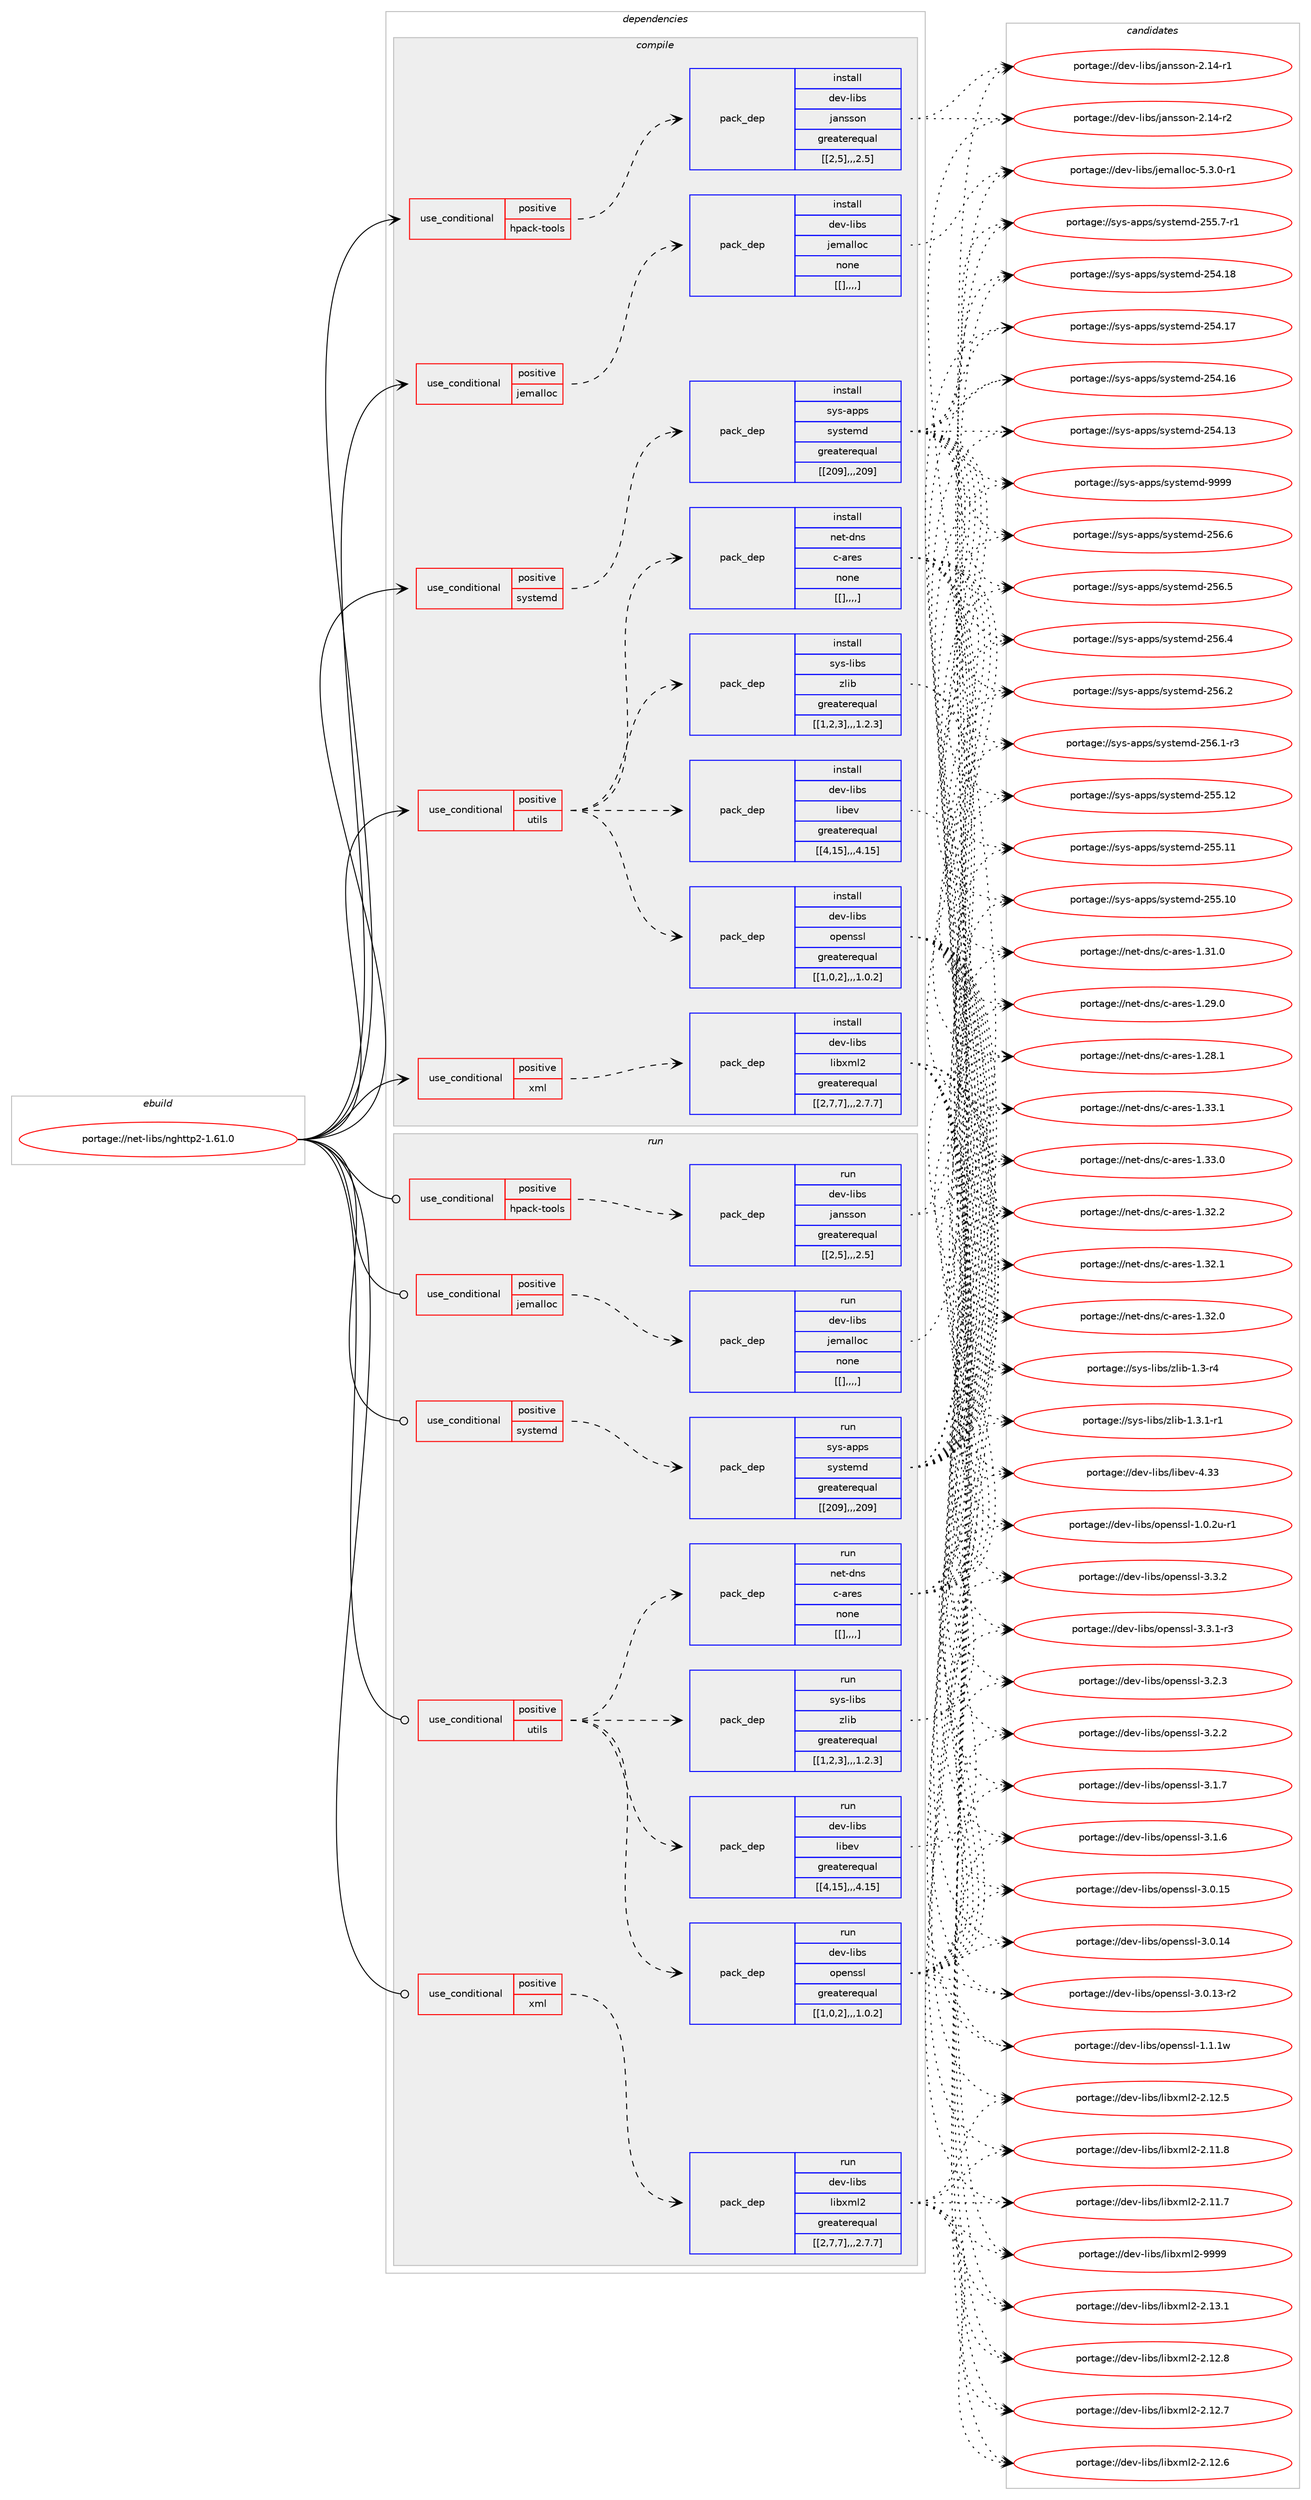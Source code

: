 digraph prolog {

# *************
# Graph options
# *************

newrank=true;
concentrate=true;
compound=true;
graph [rankdir=LR,fontname=Helvetica,fontsize=10,ranksep=1.5];#, ranksep=2.5, nodesep=0.2];
edge  [arrowhead=vee];
node  [fontname=Helvetica,fontsize=10];

# **********
# The ebuild
# **********

subgraph cluster_leftcol {
color=gray;
label=<<i>ebuild</i>>;
id [label="portage://net-libs/nghttp2-1.61.0", color=red, width=4, href="../net-libs/nghttp2-1.61.0.svg"];
}

# ****************
# The dependencies
# ****************

subgraph cluster_midcol {
color=gray;
label=<<i>dependencies</i>>;
subgraph cluster_compile {
fillcolor="#eeeeee";
style=filled;
label=<<i>compile</i>>;
subgraph cond2994 {
dependency7720 [label=<<TABLE BORDER="0" CELLBORDER="1" CELLSPACING="0" CELLPADDING="4"><TR><TD ROWSPAN="3" CELLPADDING="10">use_conditional</TD></TR><TR><TD>positive</TD></TR><TR><TD>hpack-tools</TD></TR></TABLE>>, shape=none, color=red];
subgraph pack4711 {
dependency7721 [label=<<TABLE BORDER="0" CELLBORDER="1" CELLSPACING="0" CELLPADDING="4" WIDTH="220"><TR><TD ROWSPAN="6" CELLPADDING="30">pack_dep</TD></TR><TR><TD WIDTH="110">install</TD></TR><TR><TD>dev-libs</TD></TR><TR><TD>jansson</TD></TR><TR><TD>greaterequal</TD></TR><TR><TD>[[2,5],,,2.5]</TD></TR></TABLE>>, shape=none, color=blue];
}
dependency7720:e -> dependency7721:w [weight=20,style="dashed",arrowhead="vee"];
}
id:e -> dependency7720:w [weight=20,style="solid",arrowhead="vee"];
subgraph cond2995 {
dependency7722 [label=<<TABLE BORDER="0" CELLBORDER="1" CELLSPACING="0" CELLPADDING="4"><TR><TD ROWSPAN="3" CELLPADDING="10">use_conditional</TD></TR><TR><TD>positive</TD></TR><TR><TD>jemalloc</TD></TR></TABLE>>, shape=none, color=red];
subgraph pack4712 {
dependency7723 [label=<<TABLE BORDER="0" CELLBORDER="1" CELLSPACING="0" CELLPADDING="4" WIDTH="220"><TR><TD ROWSPAN="6" CELLPADDING="30">pack_dep</TD></TR><TR><TD WIDTH="110">install</TD></TR><TR><TD>dev-libs</TD></TR><TR><TD>jemalloc</TD></TR><TR><TD>none</TD></TR><TR><TD>[[],,,,]</TD></TR></TABLE>>, shape=none, color=blue];
}
dependency7722:e -> dependency7723:w [weight=20,style="dashed",arrowhead="vee"];
}
id:e -> dependency7722:w [weight=20,style="solid",arrowhead="vee"];
subgraph cond2996 {
dependency7724 [label=<<TABLE BORDER="0" CELLBORDER="1" CELLSPACING="0" CELLPADDING="4"><TR><TD ROWSPAN="3" CELLPADDING="10">use_conditional</TD></TR><TR><TD>positive</TD></TR><TR><TD>systemd</TD></TR></TABLE>>, shape=none, color=red];
subgraph pack4713 {
dependency7725 [label=<<TABLE BORDER="0" CELLBORDER="1" CELLSPACING="0" CELLPADDING="4" WIDTH="220"><TR><TD ROWSPAN="6" CELLPADDING="30">pack_dep</TD></TR><TR><TD WIDTH="110">install</TD></TR><TR><TD>sys-apps</TD></TR><TR><TD>systemd</TD></TR><TR><TD>greaterequal</TD></TR><TR><TD>[[209],,,209]</TD></TR></TABLE>>, shape=none, color=blue];
}
dependency7724:e -> dependency7725:w [weight=20,style="dashed",arrowhead="vee"];
}
id:e -> dependency7724:w [weight=20,style="solid",arrowhead="vee"];
subgraph cond2997 {
dependency7726 [label=<<TABLE BORDER="0" CELLBORDER="1" CELLSPACING="0" CELLPADDING="4"><TR><TD ROWSPAN="3" CELLPADDING="10">use_conditional</TD></TR><TR><TD>positive</TD></TR><TR><TD>utils</TD></TR></TABLE>>, shape=none, color=red];
subgraph pack4714 {
dependency7727 [label=<<TABLE BORDER="0" CELLBORDER="1" CELLSPACING="0" CELLPADDING="4" WIDTH="220"><TR><TD ROWSPAN="6" CELLPADDING="30">pack_dep</TD></TR><TR><TD WIDTH="110">install</TD></TR><TR><TD>dev-libs</TD></TR><TR><TD>openssl</TD></TR><TR><TD>greaterequal</TD></TR><TR><TD>[[1,0,2],,,1.0.2]</TD></TR></TABLE>>, shape=none, color=blue];
}
dependency7726:e -> dependency7727:w [weight=20,style="dashed",arrowhead="vee"];
subgraph pack4715 {
dependency7728 [label=<<TABLE BORDER="0" CELLBORDER="1" CELLSPACING="0" CELLPADDING="4" WIDTH="220"><TR><TD ROWSPAN="6" CELLPADDING="30">pack_dep</TD></TR><TR><TD WIDTH="110">install</TD></TR><TR><TD>dev-libs</TD></TR><TR><TD>libev</TD></TR><TR><TD>greaterequal</TD></TR><TR><TD>[[4,15],,,4.15]</TD></TR></TABLE>>, shape=none, color=blue];
}
dependency7726:e -> dependency7728:w [weight=20,style="dashed",arrowhead="vee"];
subgraph pack4716 {
dependency7729 [label=<<TABLE BORDER="0" CELLBORDER="1" CELLSPACING="0" CELLPADDING="4" WIDTH="220"><TR><TD ROWSPAN="6" CELLPADDING="30">pack_dep</TD></TR><TR><TD WIDTH="110">install</TD></TR><TR><TD>sys-libs</TD></TR><TR><TD>zlib</TD></TR><TR><TD>greaterequal</TD></TR><TR><TD>[[1,2,3],,,1.2.3]</TD></TR></TABLE>>, shape=none, color=blue];
}
dependency7726:e -> dependency7729:w [weight=20,style="dashed",arrowhead="vee"];
subgraph pack4717 {
dependency7730 [label=<<TABLE BORDER="0" CELLBORDER="1" CELLSPACING="0" CELLPADDING="4" WIDTH="220"><TR><TD ROWSPAN="6" CELLPADDING="30">pack_dep</TD></TR><TR><TD WIDTH="110">install</TD></TR><TR><TD>net-dns</TD></TR><TR><TD>c-ares</TD></TR><TR><TD>none</TD></TR><TR><TD>[[],,,,]</TD></TR></TABLE>>, shape=none, color=blue];
}
dependency7726:e -> dependency7730:w [weight=20,style="dashed",arrowhead="vee"];
}
id:e -> dependency7726:w [weight=20,style="solid",arrowhead="vee"];
subgraph cond2998 {
dependency7731 [label=<<TABLE BORDER="0" CELLBORDER="1" CELLSPACING="0" CELLPADDING="4"><TR><TD ROWSPAN="3" CELLPADDING="10">use_conditional</TD></TR><TR><TD>positive</TD></TR><TR><TD>xml</TD></TR></TABLE>>, shape=none, color=red];
subgraph pack4718 {
dependency7732 [label=<<TABLE BORDER="0" CELLBORDER="1" CELLSPACING="0" CELLPADDING="4" WIDTH="220"><TR><TD ROWSPAN="6" CELLPADDING="30">pack_dep</TD></TR><TR><TD WIDTH="110">install</TD></TR><TR><TD>dev-libs</TD></TR><TR><TD>libxml2</TD></TR><TR><TD>greaterequal</TD></TR><TR><TD>[[2,7,7],,,2.7.7]</TD></TR></TABLE>>, shape=none, color=blue];
}
dependency7731:e -> dependency7732:w [weight=20,style="dashed",arrowhead="vee"];
}
id:e -> dependency7731:w [weight=20,style="solid",arrowhead="vee"];
}
subgraph cluster_compileandrun {
fillcolor="#eeeeee";
style=filled;
label=<<i>compile and run</i>>;
}
subgraph cluster_run {
fillcolor="#eeeeee";
style=filled;
label=<<i>run</i>>;
subgraph cond2999 {
dependency7733 [label=<<TABLE BORDER="0" CELLBORDER="1" CELLSPACING="0" CELLPADDING="4"><TR><TD ROWSPAN="3" CELLPADDING="10">use_conditional</TD></TR><TR><TD>positive</TD></TR><TR><TD>hpack-tools</TD></TR></TABLE>>, shape=none, color=red];
subgraph pack4719 {
dependency7734 [label=<<TABLE BORDER="0" CELLBORDER="1" CELLSPACING="0" CELLPADDING="4" WIDTH="220"><TR><TD ROWSPAN="6" CELLPADDING="30">pack_dep</TD></TR><TR><TD WIDTH="110">run</TD></TR><TR><TD>dev-libs</TD></TR><TR><TD>jansson</TD></TR><TR><TD>greaterequal</TD></TR><TR><TD>[[2,5],,,2.5]</TD></TR></TABLE>>, shape=none, color=blue];
}
dependency7733:e -> dependency7734:w [weight=20,style="dashed",arrowhead="vee"];
}
id:e -> dependency7733:w [weight=20,style="solid",arrowhead="odot"];
subgraph cond3000 {
dependency7735 [label=<<TABLE BORDER="0" CELLBORDER="1" CELLSPACING="0" CELLPADDING="4"><TR><TD ROWSPAN="3" CELLPADDING="10">use_conditional</TD></TR><TR><TD>positive</TD></TR><TR><TD>jemalloc</TD></TR></TABLE>>, shape=none, color=red];
subgraph pack4720 {
dependency7736 [label=<<TABLE BORDER="0" CELLBORDER="1" CELLSPACING="0" CELLPADDING="4" WIDTH="220"><TR><TD ROWSPAN="6" CELLPADDING="30">pack_dep</TD></TR><TR><TD WIDTH="110">run</TD></TR><TR><TD>dev-libs</TD></TR><TR><TD>jemalloc</TD></TR><TR><TD>none</TD></TR><TR><TD>[[],,,,]</TD></TR></TABLE>>, shape=none, color=blue];
}
dependency7735:e -> dependency7736:w [weight=20,style="dashed",arrowhead="vee"];
}
id:e -> dependency7735:w [weight=20,style="solid",arrowhead="odot"];
subgraph cond3001 {
dependency7737 [label=<<TABLE BORDER="0" CELLBORDER="1" CELLSPACING="0" CELLPADDING="4"><TR><TD ROWSPAN="3" CELLPADDING="10">use_conditional</TD></TR><TR><TD>positive</TD></TR><TR><TD>systemd</TD></TR></TABLE>>, shape=none, color=red];
subgraph pack4721 {
dependency7738 [label=<<TABLE BORDER="0" CELLBORDER="1" CELLSPACING="0" CELLPADDING="4" WIDTH="220"><TR><TD ROWSPAN="6" CELLPADDING="30">pack_dep</TD></TR><TR><TD WIDTH="110">run</TD></TR><TR><TD>sys-apps</TD></TR><TR><TD>systemd</TD></TR><TR><TD>greaterequal</TD></TR><TR><TD>[[209],,,209]</TD></TR></TABLE>>, shape=none, color=blue];
}
dependency7737:e -> dependency7738:w [weight=20,style="dashed",arrowhead="vee"];
}
id:e -> dependency7737:w [weight=20,style="solid",arrowhead="odot"];
subgraph cond3002 {
dependency7739 [label=<<TABLE BORDER="0" CELLBORDER="1" CELLSPACING="0" CELLPADDING="4"><TR><TD ROWSPAN="3" CELLPADDING="10">use_conditional</TD></TR><TR><TD>positive</TD></TR><TR><TD>utils</TD></TR></TABLE>>, shape=none, color=red];
subgraph pack4722 {
dependency7740 [label=<<TABLE BORDER="0" CELLBORDER="1" CELLSPACING="0" CELLPADDING="4" WIDTH="220"><TR><TD ROWSPAN="6" CELLPADDING="30">pack_dep</TD></TR><TR><TD WIDTH="110">run</TD></TR><TR><TD>dev-libs</TD></TR><TR><TD>openssl</TD></TR><TR><TD>greaterequal</TD></TR><TR><TD>[[1,0,2],,,1.0.2]</TD></TR></TABLE>>, shape=none, color=blue];
}
dependency7739:e -> dependency7740:w [weight=20,style="dashed",arrowhead="vee"];
subgraph pack4723 {
dependency7741 [label=<<TABLE BORDER="0" CELLBORDER="1" CELLSPACING="0" CELLPADDING="4" WIDTH="220"><TR><TD ROWSPAN="6" CELLPADDING="30">pack_dep</TD></TR><TR><TD WIDTH="110">run</TD></TR><TR><TD>dev-libs</TD></TR><TR><TD>libev</TD></TR><TR><TD>greaterequal</TD></TR><TR><TD>[[4,15],,,4.15]</TD></TR></TABLE>>, shape=none, color=blue];
}
dependency7739:e -> dependency7741:w [weight=20,style="dashed",arrowhead="vee"];
subgraph pack4724 {
dependency7742 [label=<<TABLE BORDER="0" CELLBORDER="1" CELLSPACING="0" CELLPADDING="4" WIDTH="220"><TR><TD ROWSPAN="6" CELLPADDING="30">pack_dep</TD></TR><TR><TD WIDTH="110">run</TD></TR><TR><TD>sys-libs</TD></TR><TR><TD>zlib</TD></TR><TR><TD>greaterequal</TD></TR><TR><TD>[[1,2,3],,,1.2.3]</TD></TR></TABLE>>, shape=none, color=blue];
}
dependency7739:e -> dependency7742:w [weight=20,style="dashed",arrowhead="vee"];
subgraph pack4725 {
dependency7743 [label=<<TABLE BORDER="0" CELLBORDER="1" CELLSPACING="0" CELLPADDING="4" WIDTH="220"><TR><TD ROWSPAN="6" CELLPADDING="30">pack_dep</TD></TR><TR><TD WIDTH="110">run</TD></TR><TR><TD>net-dns</TD></TR><TR><TD>c-ares</TD></TR><TR><TD>none</TD></TR><TR><TD>[[],,,,]</TD></TR></TABLE>>, shape=none, color=blue];
}
dependency7739:e -> dependency7743:w [weight=20,style="dashed",arrowhead="vee"];
}
id:e -> dependency7739:w [weight=20,style="solid",arrowhead="odot"];
subgraph cond3003 {
dependency7744 [label=<<TABLE BORDER="0" CELLBORDER="1" CELLSPACING="0" CELLPADDING="4"><TR><TD ROWSPAN="3" CELLPADDING="10">use_conditional</TD></TR><TR><TD>positive</TD></TR><TR><TD>xml</TD></TR></TABLE>>, shape=none, color=red];
subgraph pack4726 {
dependency7745 [label=<<TABLE BORDER="0" CELLBORDER="1" CELLSPACING="0" CELLPADDING="4" WIDTH="220"><TR><TD ROWSPAN="6" CELLPADDING="30">pack_dep</TD></TR><TR><TD WIDTH="110">run</TD></TR><TR><TD>dev-libs</TD></TR><TR><TD>libxml2</TD></TR><TR><TD>greaterequal</TD></TR><TR><TD>[[2,7,7],,,2.7.7]</TD></TR></TABLE>>, shape=none, color=blue];
}
dependency7744:e -> dependency7745:w [weight=20,style="dashed",arrowhead="vee"];
}
id:e -> dependency7744:w [weight=20,style="solid",arrowhead="odot"];
}
}

# **************
# The candidates
# **************

subgraph cluster_choices {
rank=same;
color=gray;
label=<<i>candidates</i>>;

subgraph choice4711 {
color=black;
nodesep=1;
choice1001011184510810598115471069711011511511111045504649524511450 [label="portage://dev-libs/jansson-2.14-r2", color=red, width=4,href="../dev-libs/jansson-2.14-r2.svg"];
choice1001011184510810598115471069711011511511111045504649524511449 [label="portage://dev-libs/jansson-2.14-r1", color=red, width=4,href="../dev-libs/jansson-2.14-r1.svg"];
dependency7721:e -> choice1001011184510810598115471069711011511511111045504649524511450:w [style=dotted,weight="100"];
dependency7721:e -> choice1001011184510810598115471069711011511511111045504649524511449:w [style=dotted,weight="100"];
}
subgraph choice4712 {
color=black;
nodesep=1;
choice10010111845108105981154710610110997108108111994553465146484511449 [label="portage://dev-libs/jemalloc-5.3.0-r1", color=red, width=4,href="../dev-libs/jemalloc-5.3.0-r1.svg"];
dependency7723:e -> choice10010111845108105981154710610110997108108111994553465146484511449:w [style=dotted,weight="100"];
}
subgraph choice4713 {
color=black;
nodesep=1;
choice1151211154597112112115471151211151161011091004557575757 [label="portage://sys-apps/systemd-9999", color=red, width=4,href="../sys-apps/systemd-9999.svg"];
choice115121115459711211211547115121115116101109100455053544654 [label="portage://sys-apps/systemd-256.6", color=red, width=4,href="../sys-apps/systemd-256.6.svg"];
choice115121115459711211211547115121115116101109100455053544653 [label="portage://sys-apps/systemd-256.5", color=red, width=4,href="../sys-apps/systemd-256.5.svg"];
choice115121115459711211211547115121115116101109100455053544652 [label="portage://sys-apps/systemd-256.4", color=red, width=4,href="../sys-apps/systemd-256.4.svg"];
choice115121115459711211211547115121115116101109100455053544650 [label="portage://sys-apps/systemd-256.2", color=red, width=4,href="../sys-apps/systemd-256.2.svg"];
choice1151211154597112112115471151211151161011091004550535446494511451 [label="portage://sys-apps/systemd-256.1-r3", color=red, width=4,href="../sys-apps/systemd-256.1-r3.svg"];
choice11512111545971121121154711512111511610110910045505353464950 [label="portage://sys-apps/systemd-255.12", color=red, width=4,href="../sys-apps/systemd-255.12.svg"];
choice11512111545971121121154711512111511610110910045505353464949 [label="portage://sys-apps/systemd-255.11", color=red, width=4,href="../sys-apps/systemd-255.11.svg"];
choice11512111545971121121154711512111511610110910045505353464948 [label="portage://sys-apps/systemd-255.10", color=red, width=4,href="../sys-apps/systemd-255.10.svg"];
choice1151211154597112112115471151211151161011091004550535346554511449 [label="portage://sys-apps/systemd-255.7-r1", color=red, width=4,href="../sys-apps/systemd-255.7-r1.svg"];
choice11512111545971121121154711512111511610110910045505352464956 [label="portage://sys-apps/systemd-254.18", color=red, width=4,href="../sys-apps/systemd-254.18.svg"];
choice11512111545971121121154711512111511610110910045505352464955 [label="portage://sys-apps/systemd-254.17", color=red, width=4,href="../sys-apps/systemd-254.17.svg"];
choice11512111545971121121154711512111511610110910045505352464954 [label="portage://sys-apps/systemd-254.16", color=red, width=4,href="../sys-apps/systemd-254.16.svg"];
choice11512111545971121121154711512111511610110910045505352464951 [label="portage://sys-apps/systemd-254.13", color=red, width=4,href="../sys-apps/systemd-254.13.svg"];
dependency7725:e -> choice1151211154597112112115471151211151161011091004557575757:w [style=dotted,weight="100"];
dependency7725:e -> choice115121115459711211211547115121115116101109100455053544654:w [style=dotted,weight="100"];
dependency7725:e -> choice115121115459711211211547115121115116101109100455053544653:w [style=dotted,weight="100"];
dependency7725:e -> choice115121115459711211211547115121115116101109100455053544652:w [style=dotted,weight="100"];
dependency7725:e -> choice115121115459711211211547115121115116101109100455053544650:w [style=dotted,weight="100"];
dependency7725:e -> choice1151211154597112112115471151211151161011091004550535446494511451:w [style=dotted,weight="100"];
dependency7725:e -> choice11512111545971121121154711512111511610110910045505353464950:w [style=dotted,weight="100"];
dependency7725:e -> choice11512111545971121121154711512111511610110910045505353464949:w [style=dotted,weight="100"];
dependency7725:e -> choice11512111545971121121154711512111511610110910045505353464948:w [style=dotted,weight="100"];
dependency7725:e -> choice1151211154597112112115471151211151161011091004550535346554511449:w [style=dotted,weight="100"];
dependency7725:e -> choice11512111545971121121154711512111511610110910045505352464956:w [style=dotted,weight="100"];
dependency7725:e -> choice11512111545971121121154711512111511610110910045505352464955:w [style=dotted,weight="100"];
dependency7725:e -> choice11512111545971121121154711512111511610110910045505352464954:w [style=dotted,weight="100"];
dependency7725:e -> choice11512111545971121121154711512111511610110910045505352464951:w [style=dotted,weight="100"];
}
subgraph choice4714 {
color=black;
nodesep=1;
choice100101118451081059811547111112101110115115108455146514650 [label="portage://dev-libs/openssl-3.3.2", color=red, width=4,href="../dev-libs/openssl-3.3.2.svg"];
choice1001011184510810598115471111121011101151151084551465146494511451 [label="portage://dev-libs/openssl-3.3.1-r3", color=red, width=4,href="../dev-libs/openssl-3.3.1-r3.svg"];
choice100101118451081059811547111112101110115115108455146504651 [label="portage://dev-libs/openssl-3.2.3", color=red, width=4,href="../dev-libs/openssl-3.2.3.svg"];
choice100101118451081059811547111112101110115115108455146504650 [label="portage://dev-libs/openssl-3.2.2", color=red, width=4,href="../dev-libs/openssl-3.2.2.svg"];
choice100101118451081059811547111112101110115115108455146494655 [label="portage://dev-libs/openssl-3.1.7", color=red, width=4,href="../dev-libs/openssl-3.1.7.svg"];
choice100101118451081059811547111112101110115115108455146494654 [label="portage://dev-libs/openssl-3.1.6", color=red, width=4,href="../dev-libs/openssl-3.1.6.svg"];
choice10010111845108105981154711111210111011511510845514648464953 [label="portage://dev-libs/openssl-3.0.15", color=red, width=4,href="../dev-libs/openssl-3.0.15.svg"];
choice10010111845108105981154711111210111011511510845514648464952 [label="portage://dev-libs/openssl-3.0.14", color=red, width=4,href="../dev-libs/openssl-3.0.14.svg"];
choice100101118451081059811547111112101110115115108455146484649514511450 [label="portage://dev-libs/openssl-3.0.13-r2", color=red, width=4,href="../dev-libs/openssl-3.0.13-r2.svg"];
choice100101118451081059811547111112101110115115108454946494649119 [label="portage://dev-libs/openssl-1.1.1w", color=red, width=4,href="../dev-libs/openssl-1.1.1w.svg"];
choice1001011184510810598115471111121011101151151084549464846501174511449 [label="portage://dev-libs/openssl-1.0.2u-r1", color=red, width=4,href="../dev-libs/openssl-1.0.2u-r1.svg"];
dependency7727:e -> choice100101118451081059811547111112101110115115108455146514650:w [style=dotted,weight="100"];
dependency7727:e -> choice1001011184510810598115471111121011101151151084551465146494511451:w [style=dotted,weight="100"];
dependency7727:e -> choice100101118451081059811547111112101110115115108455146504651:w [style=dotted,weight="100"];
dependency7727:e -> choice100101118451081059811547111112101110115115108455146504650:w [style=dotted,weight="100"];
dependency7727:e -> choice100101118451081059811547111112101110115115108455146494655:w [style=dotted,weight="100"];
dependency7727:e -> choice100101118451081059811547111112101110115115108455146494654:w [style=dotted,weight="100"];
dependency7727:e -> choice10010111845108105981154711111210111011511510845514648464953:w [style=dotted,weight="100"];
dependency7727:e -> choice10010111845108105981154711111210111011511510845514648464952:w [style=dotted,weight="100"];
dependency7727:e -> choice100101118451081059811547111112101110115115108455146484649514511450:w [style=dotted,weight="100"];
dependency7727:e -> choice100101118451081059811547111112101110115115108454946494649119:w [style=dotted,weight="100"];
dependency7727:e -> choice1001011184510810598115471111121011101151151084549464846501174511449:w [style=dotted,weight="100"];
}
subgraph choice4715 {
color=black;
nodesep=1;
choice100101118451081059811547108105981011184552465151 [label="portage://dev-libs/libev-4.33", color=red, width=4,href="../dev-libs/libev-4.33.svg"];
dependency7728:e -> choice100101118451081059811547108105981011184552465151:w [style=dotted,weight="100"];
}
subgraph choice4716 {
color=black;
nodesep=1;
choice115121115451081059811547122108105984549465146494511449 [label="portage://sys-libs/zlib-1.3.1-r1", color=red, width=4,href="../sys-libs/zlib-1.3.1-r1.svg"];
choice11512111545108105981154712210810598454946514511452 [label="portage://sys-libs/zlib-1.3-r4", color=red, width=4,href="../sys-libs/zlib-1.3-r4.svg"];
dependency7729:e -> choice115121115451081059811547122108105984549465146494511449:w [style=dotted,weight="100"];
dependency7729:e -> choice11512111545108105981154712210810598454946514511452:w [style=dotted,weight="100"];
}
subgraph choice4717 {
color=black;
nodesep=1;
choice110101116451001101154799459711410111545494651514649 [label="portage://net-dns/c-ares-1.33.1", color=red, width=4,href="../net-dns/c-ares-1.33.1.svg"];
choice110101116451001101154799459711410111545494651514648 [label="portage://net-dns/c-ares-1.33.0", color=red, width=4,href="../net-dns/c-ares-1.33.0.svg"];
choice110101116451001101154799459711410111545494651504650 [label="portage://net-dns/c-ares-1.32.2", color=red, width=4,href="../net-dns/c-ares-1.32.2.svg"];
choice110101116451001101154799459711410111545494651504649 [label="portage://net-dns/c-ares-1.32.1", color=red, width=4,href="../net-dns/c-ares-1.32.1.svg"];
choice110101116451001101154799459711410111545494651504648 [label="portage://net-dns/c-ares-1.32.0", color=red, width=4,href="../net-dns/c-ares-1.32.0.svg"];
choice110101116451001101154799459711410111545494651494648 [label="portage://net-dns/c-ares-1.31.0", color=red, width=4,href="../net-dns/c-ares-1.31.0.svg"];
choice110101116451001101154799459711410111545494650574648 [label="portage://net-dns/c-ares-1.29.0", color=red, width=4,href="../net-dns/c-ares-1.29.0.svg"];
choice110101116451001101154799459711410111545494650564649 [label="portage://net-dns/c-ares-1.28.1", color=red, width=4,href="../net-dns/c-ares-1.28.1.svg"];
dependency7730:e -> choice110101116451001101154799459711410111545494651514649:w [style=dotted,weight="100"];
dependency7730:e -> choice110101116451001101154799459711410111545494651514648:w [style=dotted,weight="100"];
dependency7730:e -> choice110101116451001101154799459711410111545494651504650:w [style=dotted,weight="100"];
dependency7730:e -> choice110101116451001101154799459711410111545494651504649:w [style=dotted,weight="100"];
dependency7730:e -> choice110101116451001101154799459711410111545494651504648:w [style=dotted,weight="100"];
dependency7730:e -> choice110101116451001101154799459711410111545494651494648:w [style=dotted,weight="100"];
dependency7730:e -> choice110101116451001101154799459711410111545494650574648:w [style=dotted,weight="100"];
dependency7730:e -> choice110101116451001101154799459711410111545494650564649:w [style=dotted,weight="100"];
}
subgraph choice4718 {
color=black;
nodesep=1;
choice10010111845108105981154710810598120109108504557575757 [label="portage://dev-libs/libxml2-9999", color=red, width=4,href="../dev-libs/libxml2-9999.svg"];
choice100101118451081059811547108105981201091085045504649514649 [label="portage://dev-libs/libxml2-2.13.1", color=red, width=4,href="../dev-libs/libxml2-2.13.1.svg"];
choice100101118451081059811547108105981201091085045504649504656 [label="portage://dev-libs/libxml2-2.12.8", color=red, width=4,href="../dev-libs/libxml2-2.12.8.svg"];
choice100101118451081059811547108105981201091085045504649504655 [label="portage://dev-libs/libxml2-2.12.7", color=red, width=4,href="../dev-libs/libxml2-2.12.7.svg"];
choice100101118451081059811547108105981201091085045504649504654 [label="portage://dev-libs/libxml2-2.12.6", color=red, width=4,href="../dev-libs/libxml2-2.12.6.svg"];
choice100101118451081059811547108105981201091085045504649504653 [label="portage://dev-libs/libxml2-2.12.5", color=red, width=4,href="../dev-libs/libxml2-2.12.5.svg"];
choice100101118451081059811547108105981201091085045504649494656 [label="portage://dev-libs/libxml2-2.11.8", color=red, width=4,href="../dev-libs/libxml2-2.11.8.svg"];
choice100101118451081059811547108105981201091085045504649494655 [label="portage://dev-libs/libxml2-2.11.7", color=red, width=4,href="../dev-libs/libxml2-2.11.7.svg"];
dependency7732:e -> choice10010111845108105981154710810598120109108504557575757:w [style=dotted,weight="100"];
dependency7732:e -> choice100101118451081059811547108105981201091085045504649514649:w [style=dotted,weight="100"];
dependency7732:e -> choice100101118451081059811547108105981201091085045504649504656:w [style=dotted,weight="100"];
dependency7732:e -> choice100101118451081059811547108105981201091085045504649504655:w [style=dotted,weight="100"];
dependency7732:e -> choice100101118451081059811547108105981201091085045504649504654:w [style=dotted,weight="100"];
dependency7732:e -> choice100101118451081059811547108105981201091085045504649504653:w [style=dotted,weight="100"];
dependency7732:e -> choice100101118451081059811547108105981201091085045504649494656:w [style=dotted,weight="100"];
dependency7732:e -> choice100101118451081059811547108105981201091085045504649494655:w [style=dotted,weight="100"];
}
subgraph choice4719 {
color=black;
nodesep=1;
choice1001011184510810598115471069711011511511111045504649524511450 [label="portage://dev-libs/jansson-2.14-r2", color=red, width=4,href="../dev-libs/jansson-2.14-r2.svg"];
choice1001011184510810598115471069711011511511111045504649524511449 [label="portage://dev-libs/jansson-2.14-r1", color=red, width=4,href="../dev-libs/jansson-2.14-r1.svg"];
dependency7734:e -> choice1001011184510810598115471069711011511511111045504649524511450:w [style=dotted,weight="100"];
dependency7734:e -> choice1001011184510810598115471069711011511511111045504649524511449:w [style=dotted,weight="100"];
}
subgraph choice4720 {
color=black;
nodesep=1;
choice10010111845108105981154710610110997108108111994553465146484511449 [label="portage://dev-libs/jemalloc-5.3.0-r1", color=red, width=4,href="../dev-libs/jemalloc-5.3.0-r1.svg"];
dependency7736:e -> choice10010111845108105981154710610110997108108111994553465146484511449:w [style=dotted,weight="100"];
}
subgraph choice4721 {
color=black;
nodesep=1;
choice1151211154597112112115471151211151161011091004557575757 [label="portage://sys-apps/systemd-9999", color=red, width=4,href="../sys-apps/systemd-9999.svg"];
choice115121115459711211211547115121115116101109100455053544654 [label="portage://sys-apps/systemd-256.6", color=red, width=4,href="../sys-apps/systemd-256.6.svg"];
choice115121115459711211211547115121115116101109100455053544653 [label="portage://sys-apps/systemd-256.5", color=red, width=4,href="../sys-apps/systemd-256.5.svg"];
choice115121115459711211211547115121115116101109100455053544652 [label="portage://sys-apps/systemd-256.4", color=red, width=4,href="../sys-apps/systemd-256.4.svg"];
choice115121115459711211211547115121115116101109100455053544650 [label="portage://sys-apps/systemd-256.2", color=red, width=4,href="../sys-apps/systemd-256.2.svg"];
choice1151211154597112112115471151211151161011091004550535446494511451 [label="portage://sys-apps/systemd-256.1-r3", color=red, width=4,href="../sys-apps/systemd-256.1-r3.svg"];
choice11512111545971121121154711512111511610110910045505353464950 [label="portage://sys-apps/systemd-255.12", color=red, width=4,href="../sys-apps/systemd-255.12.svg"];
choice11512111545971121121154711512111511610110910045505353464949 [label="portage://sys-apps/systemd-255.11", color=red, width=4,href="../sys-apps/systemd-255.11.svg"];
choice11512111545971121121154711512111511610110910045505353464948 [label="portage://sys-apps/systemd-255.10", color=red, width=4,href="../sys-apps/systemd-255.10.svg"];
choice1151211154597112112115471151211151161011091004550535346554511449 [label="portage://sys-apps/systemd-255.7-r1", color=red, width=4,href="../sys-apps/systemd-255.7-r1.svg"];
choice11512111545971121121154711512111511610110910045505352464956 [label="portage://sys-apps/systemd-254.18", color=red, width=4,href="../sys-apps/systemd-254.18.svg"];
choice11512111545971121121154711512111511610110910045505352464955 [label="portage://sys-apps/systemd-254.17", color=red, width=4,href="../sys-apps/systemd-254.17.svg"];
choice11512111545971121121154711512111511610110910045505352464954 [label="portage://sys-apps/systemd-254.16", color=red, width=4,href="../sys-apps/systemd-254.16.svg"];
choice11512111545971121121154711512111511610110910045505352464951 [label="portage://sys-apps/systemd-254.13", color=red, width=4,href="../sys-apps/systemd-254.13.svg"];
dependency7738:e -> choice1151211154597112112115471151211151161011091004557575757:w [style=dotted,weight="100"];
dependency7738:e -> choice115121115459711211211547115121115116101109100455053544654:w [style=dotted,weight="100"];
dependency7738:e -> choice115121115459711211211547115121115116101109100455053544653:w [style=dotted,weight="100"];
dependency7738:e -> choice115121115459711211211547115121115116101109100455053544652:w [style=dotted,weight="100"];
dependency7738:e -> choice115121115459711211211547115121115116101109100455053544650:w [style=dotted,weight="100"];
dependency7738:e -> choice1151211154597112112115471151211151161011091004550535446494511451:w [style=dotted,weight="100"];
dependency7738:e -> choice11512111545971121121154711512111511610110910045505353464950:w [style=dotted,weight="100"];
dependency7738:e -> choice11512111545971121121154711512111511610110910045505353464949:w [style=dotted,weight="100"];
dependency7738:e -> choice11512111545971121121154711512111511610110910045505353464948:w [style=dotted,weight="100"];
dependency7738:e -> choice1151211154597112112115471151211151161011091004550535346554511449:w [style=dotted,weight="100"];
dependency7738:e -> choice11512111545971121121154711512111511610110910045505352464956:w [style=dotted,weight="100"];
dependency7738:e -> choice11512111545971121121154711512111511610110910045505352464955:w [style=dotted,weight="100"];
dependency7738:e -> choice11512111545971121121154711512111511610110910045505352464954:w [style=dotted,weight="100"];
dependency7738:e -> choice11512111545971121121154711512111511610110910045505352464951:w [style=dotted,weight="100"];
}
subgraph choice4722 {
color=black;
nodesep=1;
choice100101118451081059811547111112101110115115108455146514650 [label="portage://dev-libs/openssl-3.3.2", color=red, width=4,href="../dev-libs/openssl-3.3.2.svg"];
choice1001011184510810598115471111121011101151151084551465146494511451 [label="portage://dev-libs/openssl-3.3.1-r3", color=red, width=4,href="../dev-libs/openssl-3.3.1-r3.svg"];
choice100101118451081059811547111112101110115115108455146504651 [label="portage://dev-libs/openssl-3.2.3", color=red, width=4,href="../dev-libs/openssl-3.2.3.svg"];
choice100101118451081059811547111112101110115115108455146504650 [label="portage://dev-libs/openssl-3.2.2", color=red, width=4,href="../dev-libs/openssl-3.2.2.svg"];
choice100101118451081059811547111112101110115115108455146494655 [label="portage://dev-libs/openssl-3.1.7", color=red, width=4,href="../dev-libs/openssl-3.1.7.svg"];
choice100101118451081059811547111112101110115115108455146494654 [label="portage://dev-libs/openssl-3.1.6", color=red, width=4,href="../dev-libs/openssl-3.1.6.svg"];
choice10010111845108105981154711111210111011511510845514648464953 [label="portage://dev-libs/openssl-3.0.15", color=red, width=4,href="../dev-libs/openssl-3.0.15.svg"];
choice10010111845108105981154711111210111011511510845514648464952 [label="portage://dev-libs/openssl-3.0.14", color=red, width=4,href="../dev-libs/openssl-3.0.14.svg"];
choice100101118451081059811547111112101110115115108455146484649514511450 [label="portage://dev-libs/openssl-3.0.13-r2", color=red, width=4,href="../dev-libs/openssl-3.0.13-r2.svg"];
choice100101118451081059811547111112101110115115108454946494649119 [label="portage://dev-libs/openssl-1.1.1w", color=red, width=4,href="../dev-libs/openssl-1.1.1w.svg"];
choice1001011184510810598115471111121011101151151084549464846501174511449 [label="portage://dev-libs/openssl-1.0.2u-r1", color=red, width=4,href="../dev-libs/openssl-1.0.2u-r1.svg"];
dependency7740:e -> choice100101118451081059811547111112101110115115108455146514650:w [style=dotted,weight="100"];
dependency7740:e -> choice1001011184510810598115471111121011101151151084551465146494511451:w [style=dotted,weight="100"];
dependency7740:e -> choice100101118451081059811547111112101110115115108455146504651:w [style=dotted,weight="100"];
dependency7740:e -> choice100101118451081059811547111112101110115115108455146504650:w [style=dotted,weight="100"];
dependency7740:e -> choice100101118451081059811547111112101110115115108455146494655:w [style=dotted,weight="100"];
dependency7740:e -> choice100101118451081059811547111112101110115115108455146494654:w [style=dotted,weight="100"];
dependency7740:e -> choice10010111845108105981154711111210111011511510845514648464953:w [style=dotted,weight="100"];
dependency7740:e -> choice10010111845108105981154711111210111011511510845514648464952:w [style=dotted,weight="100"];
dependency7740:e -> choice100101118451081059811547111112101110115115108455146484649514511450:w [style=dotted,weight="100"];
dependency7740:e -> choice100101118451081059811547111112101110115115108454946494649119:w [style=dotted,weight="100"];
dependency7740:e -> choice1001011184510810598115471111121011101151151084549464846501174511449:w [style=dotted,weight="100"];
}
subgraph choice4723 {
color=black;
nodesep=1;
choice100101118451081059811547108105981011184552465151 [label="portage://dev-libs/libev-4.33", color=red, width=4,href="../dev-libs/libev-4.33.svg"];
dependency7741:e -> choice100101118451081059811547108105981011184552465151:w [style=dotted,weight="100"];
}
subgraph choice4724 {
color=black;
nodesep=1;
choice115121115451081059811547122108105984549465146494511449 [label="portage://sys-libs/zlib-1.3.1-r1", color=red, width=4,href="../sys-libs/zlib-1.3.1-r1.svg"];
choice11512111545108105981154712210810598454946514511452 [label="portage://sys-libs/zlib-1.3-r4", color=red, width=4,href="../sys-libs/zlib-1.3-r4.svg"];
dependency7742:e -> choice115121115451081059811547122108105984549465146494511449:w [style=dotted,weight="100"];
dependency7742:e -> choice11512111545108105981154712210810598454946514511452:w [style=dotted,weight="100"];
}
subgraph choice4725 {
color=black;
nodesep=1;
choice110101116451001101154799459711410111545494651514649 [label="portage://net-dns/c-ares-1.33.1", color=red, width=4,href="../net-dns/c-ares-1.33.1.svg"];
choice110101116451001101154799459711410111545494651514648 [label="portage://net-dns/c-ares-1.33.0", color=red, width=4,href="../net-dns/c-ares-1.33.0.svg"];
choice110101116451001101154799459711410111545494651504650 [label="portage://net-dns/c-ares-1.32.2", color=red, width=4,href="../net-dns/c-ares-1.32.2.svg"];
choice110101116451001101154799459711410111545494651504649 [label="portage://net-dns/c-ares-1.32.1", color=red, width=4,href="../net-dns/c-ares-1.32.1.svg"];
choice110101116451001101154799459711410111545494651504648 [label="portage://net-dns/c-ares-1.32.0", color=red, width=4,href="../net-dns/c-ares-1.32.0.svg"];
choice110101116451001101154799459711410111545494651494648 [label="portage://net-dns/c-ares-1.31.0", color=red, width=4,href="../net-dns/c-ares-1.31.0.svg"];
choice110101116451001101154799459711410111545494650574648 [label="portage://net-dns/c-ares-1.29.0", color=red, width=4,href="../net-dns/c-ares-1.29.0.svg"];
choice110101116451001101154799459711410111545494650564649 [label="portage://net-dns/c-ares-1.28.1", color=red, width=4,href="../net-dns/c-ares-1.28.1.svg"];
dependency7743:e -> choice110101116451001101154799459711410111545494651514649:w [style=dotted,weight="100"];
dependency7743:e -> choice110101116451001101154799459711410111545494651514648:w [style=dotted,weight="100"];
dependency7743:e -> choice110101116451001101154799459711410111545494651504650:w [style=dotted,weight="100"];
dependency7743:e -> choice110101116451001101154799459711410111545494651504649:w [style=dotted,weight="100"];
dependency7743:e -> choice110101116451001101154799459711410111545494651504648:w [style=dotted,weight="100"];
dependency7743:e -> choice110101116451001101154799459711410111545494651494648:w [style=dotted,weight="100"];
dependency7743:e -> choice110101116451001101154799459711410111545494650574648:w [style=dotted,weight="100"];
dependency7743:e -> choice110101116451001101154799459711410111545494650564649:w [style=dotted,weight="100"];
}
subgraph choice4726 {
color=black;
nodesep=1;
choice10010111845108105981154710810598120109108504557575757 [label="portage://dev-libs/libxml2-9999", color=red, width=4,href="../dev-libs/libxml2-9999.svg"];
choice100101118451081059811547108105981201091085045504649514649 [label="portage://dev-libs/libxml2-2.13.1", color=red, width=4,href="../dev-libs/libxml2-2.13.1.svg"];
choice100101118451081059811547108105981201091085045504649504656 [label="portage://dev-libs/libxml2-2.12.8", color=red, width=4,href="../dev-libs/libxml2-2.12.8.svg"];
choice100101118451081059811547108105981201091085045504649504655 [label="portage://dev-libs/libxml2-2.12.7", color=red, width=4,href="../dev-libs/libxml2-2.12.7.svg"];
choice100101118451081059811547108105981201091085045504649504654 [label="portage://dev-libs/libxml2-2.12.6", color=red, width=4,href="../dev-libs/libxml2-2.12.6.svg"];
choice100101118451081059811547108105981201091085045504649504653 [label="portage://dev-libs/libxml2-2.12.5", color=red, width=4,href="../dev-libs/libxml2-2.12.5.svg"];
choice100101118451081059811547108105981201091085045504649494656 [label="portage://dev-libs/libxml2-2.11.8", color=red, width=4,href="../dev-libs/libxml2-2.11.8.svg"];
choice100101118451081059811547108105981201091085045504649494655 [label="portage://dev-libs/libxml2-2.11.7", color=red, width=4,href="../dev-libs/libxml2-2.11.7.svg"];
dependency7745:e -> choice10010111845108105981154710810598120109108504557575757:w [style=dotted,weight="100"];
dependency7745:e -> choice100101118451081059811547108105981201091085045504649514649:w [style=dotted,weight="100"];
dependency7745:e -> choice100101118451081059811547108105981201091085045504649504656:w [style=dotted,weight="100"];
dependency7745:e -> choice100101118451081059811547108105981201091085045504649504655:w [style=dotted,weight="100"];
dependency7745:e -> choice100101118451081059811547108105981201091085045504649504654:w [style=dotted,weight="100"];
dependency7745:e -> choice100101118451081059811547108105981201091085045504649504653:w [style=dotted,weight="100"];
dependency7745:e -> choice100101118451081059811547108105981201091085045504649494656:w [style=dotted,weight="100"];
dependency7745:e -> choice100101118451081059811547108105981201091085045504649494655:w [style=dotted,weight="100"];
}
}

}
